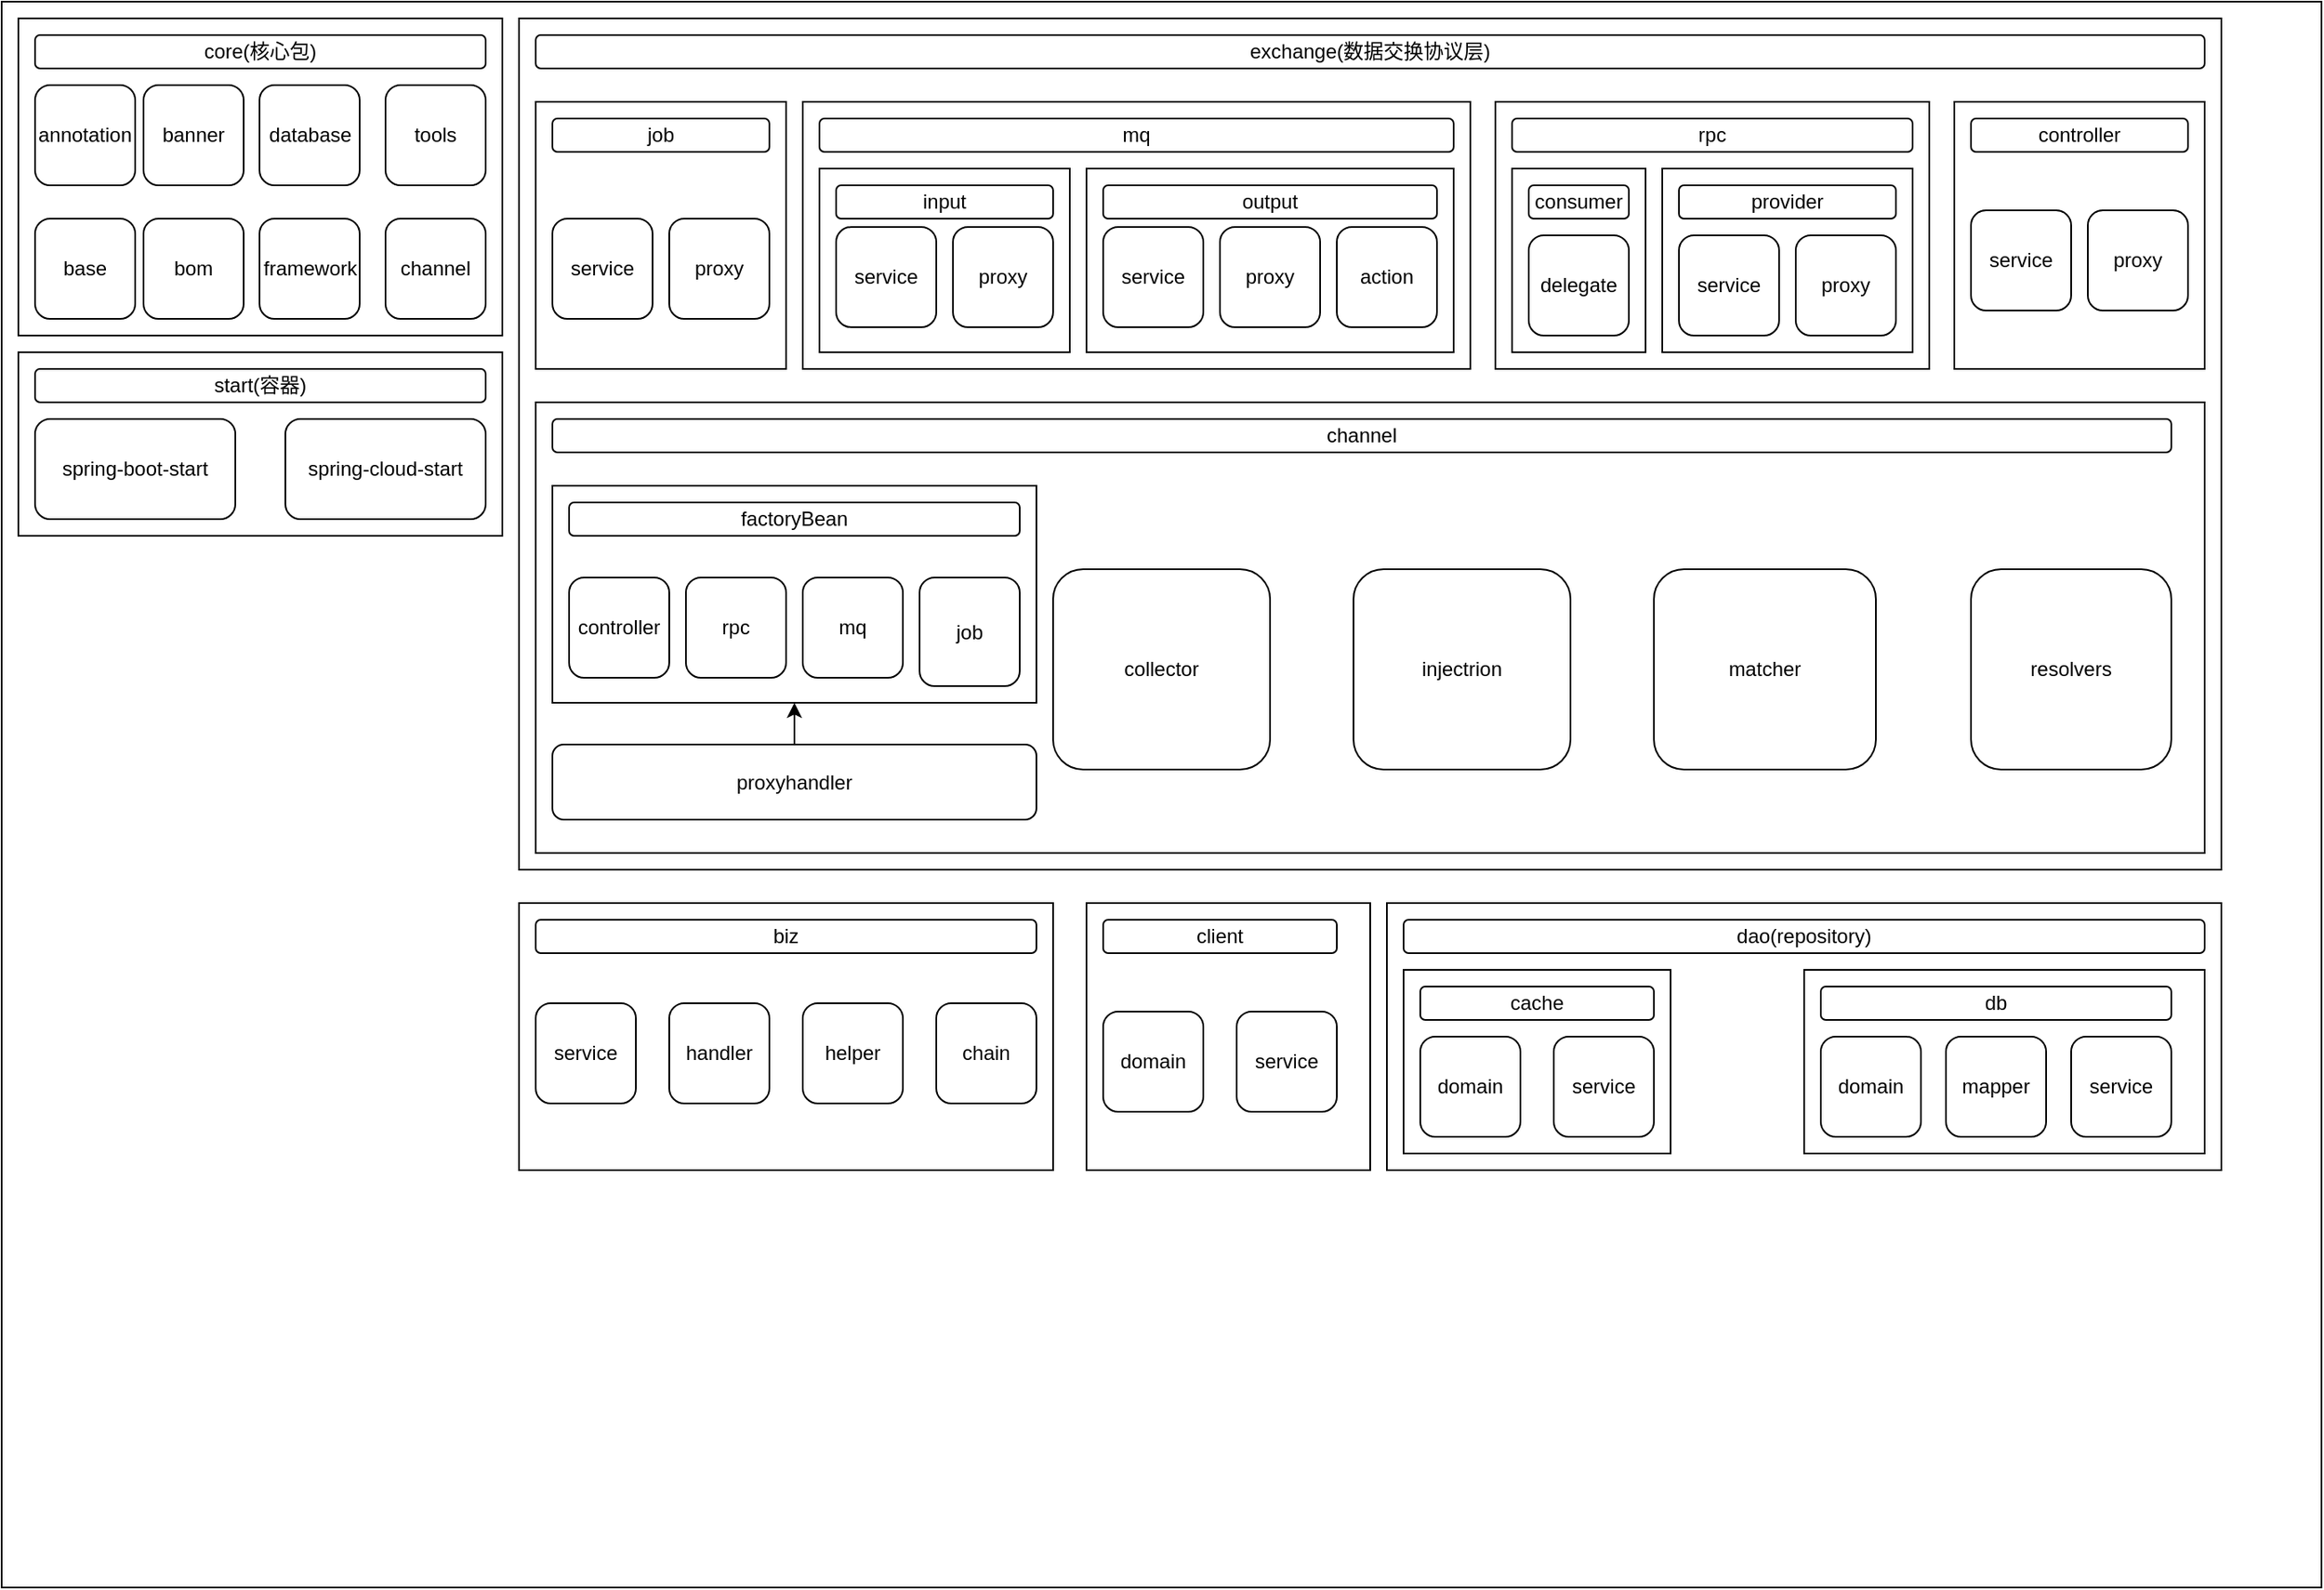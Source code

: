 <mxfile version="14.2.9" type="github">
  <diagram id="9XTy-iZHs_VbA7ZHw2Xl" name="第 1 页">
    <mxGraphModel dx="2458" dy="1695" grid="1" gridSize="10" guides="1" tooltips="1" connect="1" arrows="1" fold="1" page="1" pageScale="1" pageWidth="827" pageHeight="1169" math="0" shadow="0">
      <root>
        <mxCell id="0" />
        <mxCell id="1" parent="0" />
        <mxCell id="9qEMfZzpdLHRmkrpEUGx-1" value="" style="whiteSpace=wrap;html=1;" parent="1" vertex="1">
          <mxGeometry x="-1440" y="-420" width="1390" height="950" as="geometry" />
        </mxCell>
        <mxCell id="9qEMfZzpdLHRmkrpEUGx-12" value="" style="rounded=0;whiteSpace=wrap;html=1;" parent="1" vertex="1">
          <mxGeometry x="-1430" y="-410" width="290" height="190" as="geometry" />
        </mxCell>
        <mxCell id="9qEMfZzpdLHRmkrpEUGx-14" value="core(核心包)" style="rounded=1;whiteSpace=wrap;html=1;" parent="1" vertex="1">
          <mxGeometry x="-1420" y="-400" width="270" height="20" as="geometry" />
        </mxCell>
        <mxCell id="9qEMfZzpdLHRmkrpEUGx-15" value="annotation" style="whiteSpace=wrap;html=1;aspect=fixed;rounded=1;" parent="1" vertex="1">
          <mxGeometry x="-1420" y="-370" width="60" height="60" as="geometry" />
        </mxCell>
        <mxCell id="9qEMfZzpdLHRmkrpEUGx-16" value="banner" style="whiteSpace=wrap;html=1;aspect=fixed;rounded=1;" parent="1" vertex="1">
          <mxGeometry x="-1355" y="-370" width="60" height="60" as="geometry" />
        </mxCell>
        <mxCell id="9qEMfZzpdLHRmkrpEUGx-17" value="database" style="whiteSpace=wrap;html=1;aspect=fixed;rounded=1;" parent="1" vertex="1">
          <mxGeometry x="-1285.5" y="-370" width="60" height="60" as="geometry" />
        </mxCell>
        <mxCell id="9qEMfZzpdLHRmkrpEUGx-18" value="tools" style="whiteSpace=wrap;html=1;aspect=fixed;rounded=1;" parent="1" vertex="1">
          <mxGeometry x="-1210" y="-370" width="60" height="60" as="geometry" />
        </mxCell>
        <mxCell id="9qEMfZzpdLHRmkrpEUGx-19" value="base" style="whiteSpace=wrap;html=1;aspect=fixed;rounded=1;" parent="1" vertex="1">
          <mxGeometry x="-1420" y="-290" width="60" height="60" as="geometry" />
        </mxCell>
        <mxCell id="9qEMfZzpdLHRmkrpEUGx-20" value="bom" style="whiteSpace=wrap;html=1;aspect=fixed;rounded=1;" parent="1" vertex="1">
          <mxGeometry x="-1355" y="-290" width="60" height="60" as="geometry" />
        </mxCell>
        <mxCell id="9qEMfZzpdLHRmkrpEUGx-21" value="framework" style="whiteSpace=wrap;html=1;aspect=fixed;rounded=1;" parent="1" vertex="1">
          <mxGeometry x="-1285.5" y="-290" width="60" height="60" as="geometry" />
        </mxCell>
        <mxCell id="9qEMfZzpdLHRmkrpEUGx-22" value="channel" style="whiteSpace=wrap;html=1;aspect=fixed;rounded=1;" parent="1" vertex="1">
          <mxGeometry x="-1210" y="-290" width="60" height="60" as="geometry" />
        </mxCell>
        <mxCell id="r3gEmTsT7YZAt0gLWkDe-4" value="" style="rounded=0;whiteSpace=wrap;html=1;" parent="1" vertex="1">
          <mxGeometry x="-1430" y="-210" width="290" height="110" as="geometry" />
        </mxCell>
        <mxCell id="r3gEmTsT7YZAt0gLWkDe-5" value="start(容器)" style="rounded=1;whiteSpace=wrap;html=1;" parent="1" vertex="1">
          <mxGeometry x="-1420" y="-200" width="270" height="20" as="geometry" />
        </mxCell>
        <mxCell id="G5489e-RN6n914YXccdB-1" value="spring-boot-start" style="rounded=1;whiteSpace=wrap;html=1;" vertex="1" parent="1">
          <mxGeometry x="-1420" y="-170" width="120" height="60" as="geometry" />
        </mxCell>
        <mxCell id="G5489e-RN6n914YXccdB-2" value="spring-cloud-start" style="rounded=1;whiteSpace=wrap;html=1;" vertex="1" parent="1">
          <mxGeometry x="-1270" y="-170" width="120" height="60" as="geometry" />
        </mxCell>
        <mxCell id="G5489e-RN6n914YXccdB-9" value="" style="rounded=0;whiteSpace=wrap;html=1;" vertex="1" parent="1">
          <mxGeometry x="-1130" y="120" width="320" height="160" as="geometry" />
        </mxCell>
        <mxCell id="G5489e-RN6n914YXccdB-10" value="biz" style="rounded=1;whiteSpace=wrap;html=1;" vertex="1" parent="1">
          <mxGeometry x="-1120" y="130" width="300" height="20" as="geometry" />
        </mxCell>
        <mxCell id="G5489e-RN6n914YXccdB-12" value="service" style="rounded=1;whiteSpace=wrap;html=1;" vertex="1" parent="1">
          <mxGeometry x="-1120" y="180" width="60" height="60" as="geometry" />
        </mxCell>
        <mxCell id="G5489e-RN6n914YXccdB-13" value="handler" style="rounded=1;whiteSpace=wrap;html=1;" vertex="1" parent="1">
          <mxGeometry x="-1040" y="180" width="60" height="60" as="geometry" />
        </mxCell>
        <mxCell id="G5489e-RN6n914YXccdB-14" value="helper" style="rounded=1;whiteSpace=wrap;html=1;" vertex="1" parent="1">
          <mxGeometry x="-960" y="180" width="60" height="60" as="geometry" />
        </mxCell>
        <mxCell id="G5489e-RN6n914YXccdB-15" value="chain" style="rounded=1;whiteSpace=wrap;html=1;" vertex="1" parent="1">
          <mxGeometry x="-880" y="180" width="60" height="60" as="geometry" />
        </mxCell>
        <mxCell id="G5489e-RN6n914YXccdB-16" value="" style="rounded=0;whiteSpace=wrap;html=1;" vertex="1" parent="1">
          <mxGeometry x="-790" y="120" width="170" height="160" as="geometry" />
        </mxCell>
        <mxCell id="G5489e-RN6n914YXccdB-17" value="client" style="rounded=1;whiteSpace=wrap;html=1;" vertex="1" parent="1">
          <mxGeometry x="-780" y="130" width="140" height="20" as="geometry" />
        </mxCell>
        <mxCell id="G5489e-RN6n914YXccdB-18" value="domain" style="rounded=1;whiteSpace=wrap;html=1;" vertex="1" parent="1">
          <mxGeometry x="-780" y="185" width="60" height="60" as="geometry" />
        </mxCell>
        <mxCell id="G5489e-RN6n914YXccdB-19" value="service" style="rounded=1;whiteSpace=wrap;html=1;" vertex="1" parent="1">
          <mxGeometry x="-700" y="185" width="60" height="60" as="geometry" />
        </mxCell>
        <mxCell id="G5489e-RN6n914YXccdB-20" value="" style="rounded=0;whiteSpace=wrap;html=1;" vertex="1" parent="1">
          <mxGeometry x="-610" y="120" width="500" height="160" as="geometry" />
        </mxCell>
        <mxCell id="G5489e-RN6n914YXccdB-21" value="dao(repository)" style="rounded=1;whiteSpace=wrap;html=1;" vertex="1" parent="1">
          <mxGeometry x="-600" y="130" width="480" height="20" as="geometry" />
        </mxCell>
        <mxCell id="G5489e-RN6n914YXccdB-23" value="" style="rounded=0;whiteSpace=wrap;html=1;" vertex="1" parent="1">
          <mxGeometry x="-600" y="160" width="160" height="110" as="geometry" />
        </mxCell>
        <mxCell id="G5489e-RN6n914YXccdB-24" value="cache" style="rounded=1;whiteSpace=wrap;html=1;" vertex="1" parent="1">
          <mxGeometry x="-590" y="170" width="140" height="20" as="geometry" />
        </mxCell>
        <mxCell id="G5489e-RN6n914YXccdB-26" value="" style="rounded=0;whiteSpace=wrap;html=1;" vertex="1" parent="1">
          <mxGeometry x="-360" y="160" width="240" height="110" as="geometry" />
        </mxCell>
        <mxCell id="G5489e-RN6n914YXccdB-27" value="domain" style="rounded=1;whiteSpace=wrap;html=1;" vertex="1" parent="1">
          <mxGeometry x="-590" y="200" width="60" height="60" as="geometry" />
        </mxCell>
        <mxCell id="G5489e-RN6n914YXccdB-28" value="service" style="rounded=1;whiteSpace=wrap;html=1;" vertex="1" parent="1">
          <mxGeometry x="-510" y="200" width="60" height="60" as="geometry" />
        </mxCell>
        <mxCell id="G5489e-RN6n914YXccdB-33" value="db" style="rounded=1;whiteSpace=wrap;html=1;" vertex="1" parent="1">
          <mxGeometry x="-350" y="170" width="210" height="20" as="geometry" />
        </mxCell>
        <mxCell id="G5489e-RN6n914YXccdB-34" value="domain" style="rounded=1;whiteSpace=wrap;html=1;" vertex="1" parent="1">
          <mxGeometry x="-350" y="200" width="60" height="60" as="geometry" />
        </mxCell>
        <mxCell id="G5489e-RN6n914YXccdB-35" value="mapper" style="rounded=1;whiteSpace=wrap;html=1;" vertex="1" parent="1">
          <mxGeometry x="-275" y="200" width="60" height="60" as="geometry" />
        </mxCell>
        <mxCell id="G5489e-RN6n914YXccdB-36" value="service" style="rounded=1;whiteSpace=wrap;html=1;" vertex="1" parent="1">
          <mxGeometry x="-200" y="200" width="60" height="60" as="geometry" />
        </mxCell>
        <mxCell id="G5489e-RN6n914YXccdB-37" value="" style="rounded=0;whiteSpace=wrap;html=1;" vertex="1" parent="1">
          <mxGeometry x="-1130" y="-410" width="1020" height="510" as="geometry" />
        </mxCell>
        <mxCell id="G5489e-RN6n914YXccdB-38" value="exchange(数据交换协议层)" style="rounded=1;whiteSpace=wrap;html=1;" vertex="1" parent="1">
          <mxGeometry x="-1120" y="-400" width="1000" height="20" as="geometry" />
        </mxCell>
        <mxCell id="G5489e-RN6n914YXccdB-41" value="" style="rounded=0;whiteSpace=wrap;html=1;" vertex="1" parent="1">
          <mxGeometry x="-960" y="-360" width="400" height="160" as="geometry" />
        </mxCell>
        <mxCell id="G5489e-RN6n914YXccdB-42" value="mq" style="rounded=1;whiteSpace=wrap;html=1;" vertex="1" parent="1">
          <mxGeometry x="-950" y="-350" width="380" height="20" as="geometry" />
        </mxCell>
        <mxCell id="G5489e-RN6n914YXccdB-51" value="" style="rounded=0;whiteSpace=wrap;html=1;" vertex="1" parent="1">
          <mxGeometry x="-545" y="-360" width="260" height="160" as="geometry" />
        </mxCell>
        <mxCell id="G5489e-RN6n914YXccdB-52" value="rpc" style="rounded=1;whiteSpace=wrap;html=1;" vertex="1" parent="1">
          <mxGeometry x="-535" y="-350" width="240" height="20" as="geometry" />
        </mxCell>
        <mxCell id="G5489e-RN6n914YXccdB-53" value="" style="rounded=0;whiteSpace=wrap;html=1;" vertex="1" parent="1">
          <mxGeometry x="-535" y="-320" width="80" height="110" as="geometry" />
        </mxCell>
        <mxCell id="G5489e-RN6n914YXccdB-54" value="consumer" style="rounded=1;whiteSpace=wrap;html=1;" vertex="1" parent="1">
          <mxGeometry x="-525" y="-310" width="60" height="20" as="geometry" />
        </mxCell>
        <mxCell id="G5489e-RN6n914YXccdB-55" value="" style="rounded=0;whiteSpace=wrap;html=1;" vertex="1" parent="1">
          <mxGeometry x="-445" y="-320" width="150" height="110" as="geometry" />
        </mxCell>
        <mxCell id="G5489e-RN6n914YXccdB-56" value="provider" style="rounded=1;whiteSpace=wrap;html=1;" vertex="1" parent="1">
          <mxGeometry x="-435" y="-310" width="130" height="20" as="geometry" />
        </mxCell>
        <mxCell id="G5489e-RN6n914YXccdB-57" value="service" style="rounded=1;whiteSpace=wrap;html=1;" vertex="1" parent="1">
          <mxGeometry x="-435" y="-280" width="60" height="60" as="geometry" />
        </mxCell>
        <mxCell id="G5489e-RN6n914YXccdB-58" value="proxy" style="rounded=1;whiteSpace=wrap;html=1;" vertex="1" parent="1">
          <mxGeometry x="-365" y="-280" width="60" height="60" as="geometry" />
        </mxCell>
        <mxCell id="G5489e-RN6n914YXccdB-60" value="delegate" style="rounded=1;whiteSpace=wrap;html=1;" vertex="1" parent="1">
          <mxGeometry x="-525" y="-280" width="60" height="60" as="geometry" />
        </mxCell>
        <mxCell id="G5489e-RN6n914YXccdB-62" value="" style="rounded=0;whiteSpace=wrap;html=1;" vertex="1" parent="1">
          <mxGeometry x="-1120" y="-360" width="150" height="160" as="geometry" />
        </mxCell>
        <mxCell id="G5489e-RN6n914YXccdB-63" value="job" style="rounded=1;whiteSpace=wrap;html=1;" vertex="1" parent="1">
          <mxGeometry x="-1110" y="-350" width="130" height="20" as="geometry" />
        </mxCell>
        <mxCell id="G5489e-RN6n914YXccdB-66" value="service" style="rounded=1;whiteSpace=wrap;html=1;" vertex="1" parent="1">
          <mxGeometry x="-1110" y="-290" width="60" height="60" as="geometry" />
        </mxCell>
        <mxCell id="G5489e-RN6n914YXccdB-67" value="proxy" style="rounded=1;whiteSpace=wrap;html=1;" vertex="1" parent="1">
          <mxGeometry x="-1040" y="-290" width="60" height="60" as="geometry" />
        </mxCell>
        <mxCell id="G5489e-RN6n914YXccdB-68" value="" style="rounded=0;whiteSpace=wrap;html=1;" vertex="1" parent="1">
          <mxGeometry x="-950" y="-320" width="150" height="110" as="geometry" />
        </mxCell>
        <mxCell id="G5489e-RN6n914YXccdB-69" value="input" style="rounded=1;whiteSpace=wrap;html=1;" vertex="1" parent="1">
          <mxGeometry x="-940" y="-310" width="130" height="20" as="geometry" />
        </mxCell>
        <mxCell id="G5489e-RN6n914YXccdB-71" value="service" style="rounded=1;whiteSpace=wrap;html=1;" vertex="1" parent="1">
          <mxGeometry x="-940" y="-285" width="60" height="60" as="geometry" />
        </mxCell>
        <mxCell id="G5489e-RN6n914YXccdB-72" value="proxy" style="rounded=1;whiteSpace=wrap;html=1;" vertex="1" parent="1">
          <mxGeometry x="-870" y="-285" width="60" height="60" as="geometry" />
        </mxCell>
        <mxCell id="G5489e-RN6n914YXccdB-74" value="" style="rounded=0;whiteSpace=wrap;html=1;" vertex="1" parent="1">
          <mxGeometry x="-790" y="-320" width="220" height="110" as="geometry" />
        </mxCell>
        <mxCell id="G5489e-RN6n914YXccdB-75" value="output" style="rounded=1;whiteSpace=wrap;html=1;" vertex="1" parent="1">
          <mxGeometry x="-780" y="-310" width="200" height="20" as="geometry" />
        </mxCell>
        <mxCell id="G5489e-RN6n914YXccdB-76" value="service" style="rounded=1;whiteSpace=wrap;html=1;" vertex="1" parent="1">
          <mxGeometry x="-780" y="-285" width="60" height="60" as="geometry" />
        </mxCell>
        <mxCell id="G5489e-RN6n914YXccdB-77" value="proxy" style="rounded=1;whiteSpace=wrap;html=1;" vertex="1" parent="1">
          <mxGeometry x="-710" y="-285" width="60" height="60" as="geometry" />
        </mxCell>
        <mxCell id="G5489e-RN6n914YXccdB-79" value="action" style="rounded=1;whiteSpace=wrap;html=1;" vertex="1" parent="1">
          <mxGeometry x="-640" y="-285" width="60" height="60" as="geometry" />
        </mxCell>
        <mxCell id="G5489e-RN6n914YXccdB-81" value="" style="rounded=0;whiteSpace=wrap;html=1;" vertex="1" parent="1">
          <mxGeometry x="-270" y="-360" width="150" height="160" as="geometry" />
        </mxCell>
        <mxCell id="G5489e-RN6n914YXccdB-82" value="controller" style="rounded=1;whiteSpace=wrap;html=1;" vertex="1" parent="1">
          <mxGeometry x="-260" y="-350" width="130" height="20" as="geometry" />
        </mxCell>
        <mxCell id="G5489e-RN6n914YXccdB-83" value="service" style="rounded=1;whiteSpace=wrap;html=1;" vertex="1" parent="1">
          <mxGeometry x="-260" y="-295" width="60" height="60" as="geometry" />
        </mxCell>
        <mxCell id="G5489e-RN6n914YXccdB-84" value="proxy" style="rounded=1;whiteSpace=wrap;html=1;" vertex="1" parent="1">
          <mxGeometry x="-190" y="-295" width="60" height="60" as="geometry" />
        </mxCell>
        <mxCell id="G5489e-RN6n914YXccdB-85" value="" style="rounded=0;whiteSpace=wrap;html=1;" vertex="1" parent="1">
          <mxGeometry x="-1120" y="-180" width="1000" height="270" as="geometry" />
        </mxCell>
        <mxCell id="G5489e-RN6n914YXccdB-86" value="channel" style="rounded=1;whiteSpace=wrap;html=1;" vertex="1" parent="1">
          <mxGeometry x="-1110" y="-170" width="970" height="20" as="geometry" />
        </mxCell>
        <mxCell id="G5489e-RN6n914YXccdB-87" value="collector" style="rounded=1;whiteSpace=wrap;html=1;" vertex="1" parent="1">
          <mxGeometry x="-810" y="-80" width="130" height="120" as="geometry" />
        </mxCell>
        <mxCell id="G5489e-RN6n914YXccdB-88" value="injectrion" style="rounded=1;whiteSpace=wrap;html=1;" vertex="1" parent="1">
          <mxGeometry x="-630" y="-80" width="130" height="120" as="geometry" />
        </mxCell>
        <mxCell id="G5489e-RN6n914YXccdB-89" value="matcher" style="rounded=1;whiteSpace=wrap;html=1;" vertex="1" parent="1">
          <mxGeometry x="-450" y="-80" width="133" height="120" as="geometry" />
        </mxCell>
        <mxCell id="G5489e-RN6n914YXccdB-90" value="resolvers" style="rounded=1;whiteSpace=wrap;html=1;" vertex="1" parent="1">
          <mxGeometry x="-260" y="-80" width="120" height="120" as="geometry" />
        </mxCell>
        <mxCell id="G5489e-RN6n914YXccdB-92" value="" style="rounded=0;whiteSpace=wrap;html=1;" vertex="1" parent="1">
          <mxGeometry x="-1110" y="-130" width="290" height="130" as="geometry" />
        </mxCell>
        <mxCell id="G5489e-RN6n914YXccdB-93" value="factoryBean" style="rounded=1;whiteSpace=wrap;html=1;" vertex="1" parent="1">
          <mxGeometry x="-1100" y="-120" width="270" height="20" as="geometry" />
        </mxCell>
        <mxCell id="G5489e-RN6n914YXccdB-94" value="controller" style="rounded=1;whiteSpace=wrap;html=1;" vertex="1" parent="1">
          <mxGeometry x="-1100" y="-75" width="60" height="60" as="geometry" />
        </mxCell>
        <mxCell id="G5489e-RN6n914YXccdB-96" value="rpc" style="rounded=1;whiteSpace=wrap;html=1;" vertex="1" parent="1">
          <mxGeometry x="-1030" y="-75" width="60" height="60" as="geometry" />
        </mxCell>
        <mxCell id="G5489e-RN6n914YXccdB-97" value="mq" style="rounded=1;whiteSpace=wrap;html=1;" vertex="1" parent="1">
          <mxGeometry x="-960" y="-75" width="60" height="60" as="geometry" />
        </mxCell>
        <mxCell id="G5489e-RN6n914YXccdB-98" value="job" style="rounded=1;whiteSpace=wrap;html=1;" vertex="1" parent="1">
          <mxGeometry x="-890" y="-75" width="60" height="65" as="geometry" />
        </mxCell>
        <mxCell id="G5489e-RN6n914YXccdB-100" style="edgeStyle=orthogonalEdgeStyle;rounded=0;orthogonalLoop=1;jettySize=auto;html=1;entryX=0.5;entryY=1;entryDx=0;entryDy=0;" edge="1" parent="1" source="G5489e-RN6n914YXccdB-99" target="G5489e-RN6n914YXccdB-92">
          <mxGeometry relative="1" as="geometry" />
        </mxCell>
        <mxCell id="G5489e-RN6n914YXccdB-99" value="proxyhandler" style="rounded=1;whiteSpace=wrap;html=1;" vertex="1" parent="1">
          <mxGeometry x="-1110" y="25" width="290" height="45" as="geometry" />
        </mxCell>
      </root>
    </mxGraphModel>
  </diagram>
</mxfile>
